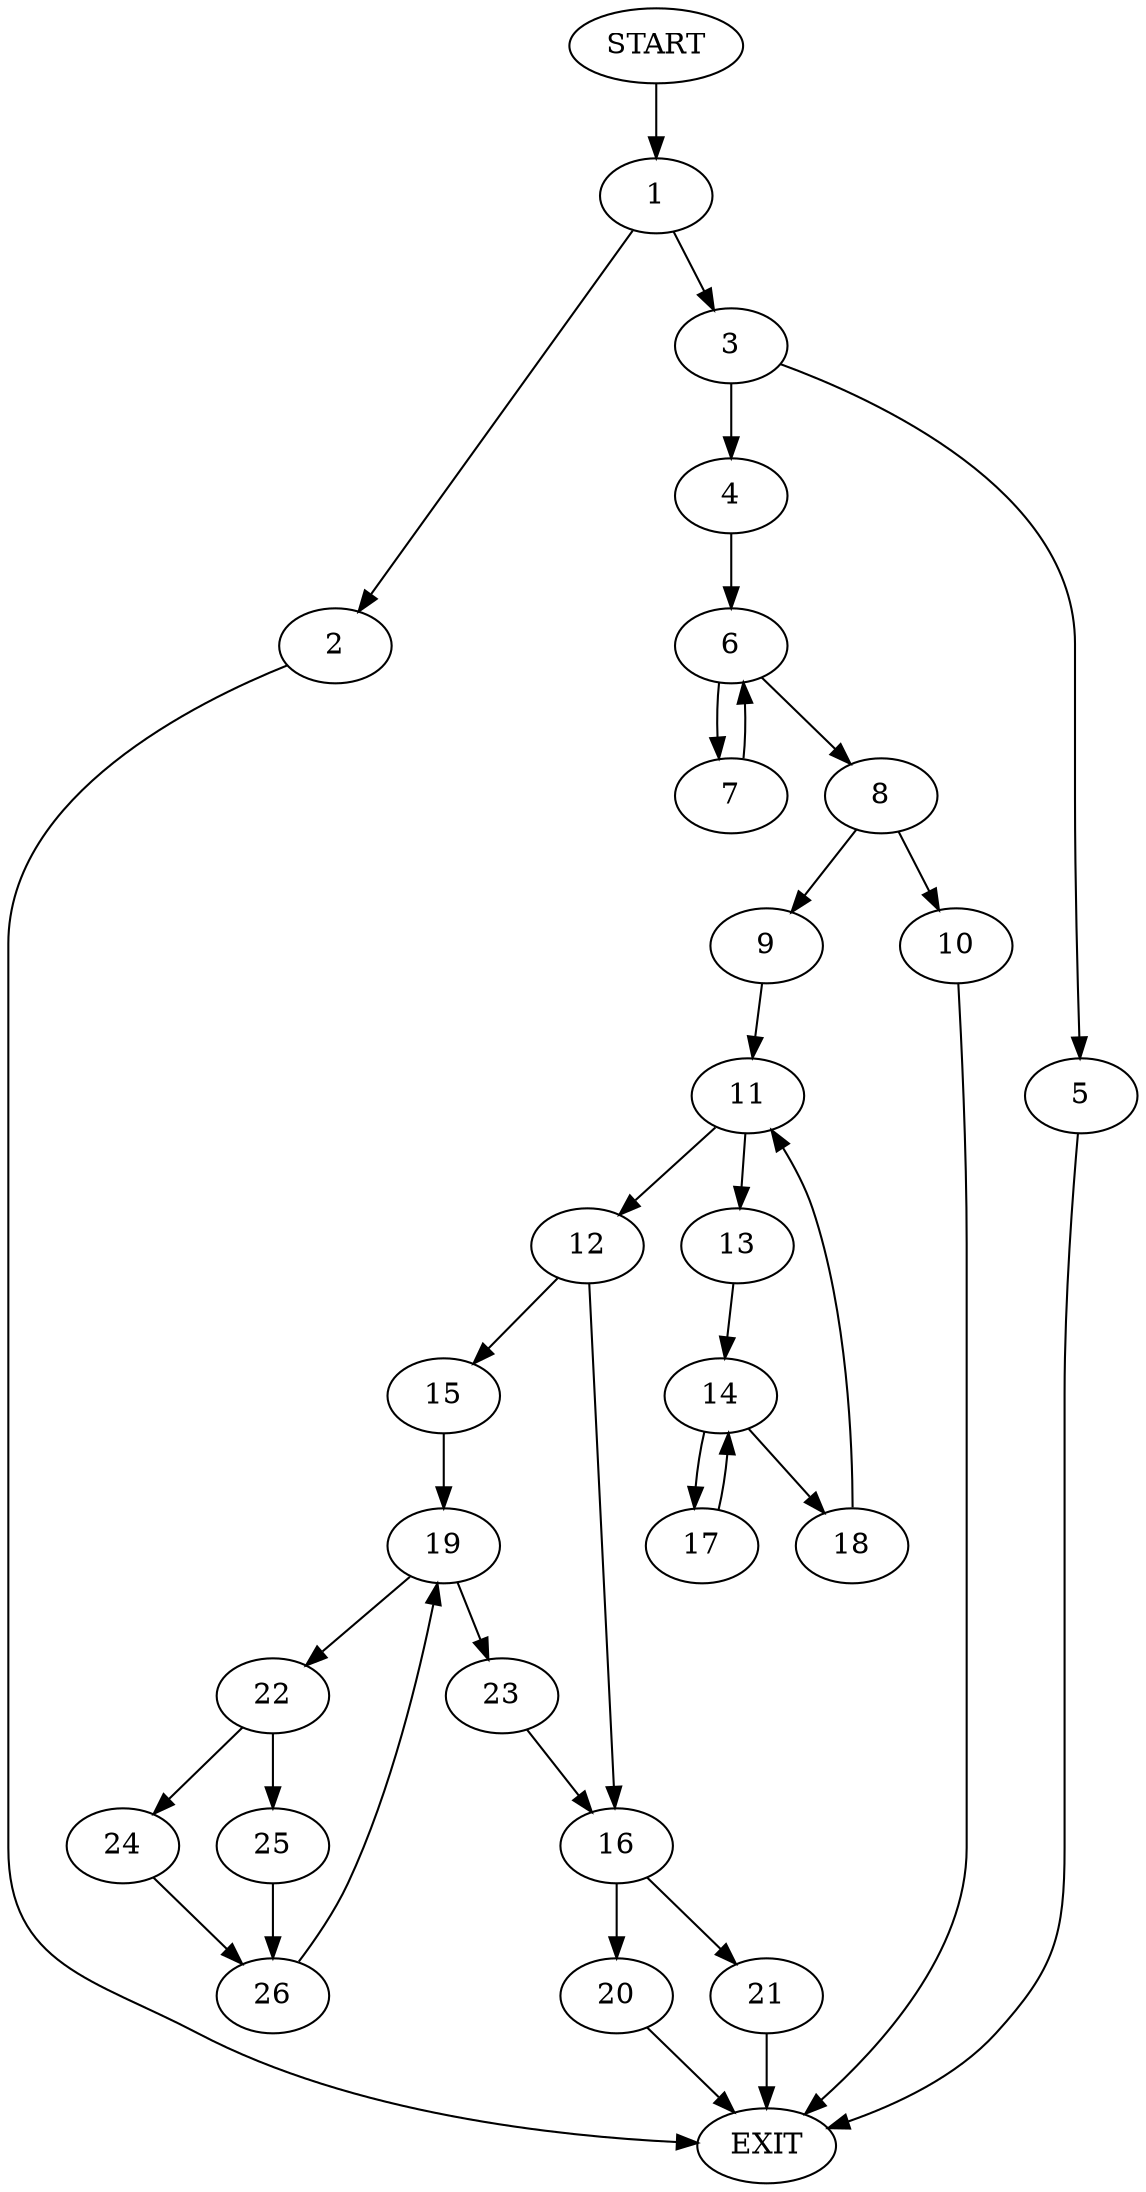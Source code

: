 digraph {
0 [label="START"]
27 [label="EXIT"]
0 -> 1
1 -> 2
1 -> 3
2 -> 27
3 -> 4
3 -> 5
5 -> 27
4 -> 6
6 -> 7
6 -> 8
8 -> 9
8 -> 10
7 -> 6
9 -> 11
10 -> 27
11 -> 12
11 -> 13
13 -> 14
12 -> 15
12 -> 16
14 -> 17
14 -> 18
17 -> 14
18 -> 11
15 -> 19
16 -> 20
16 -> 21
19 -> 22
19 -> 23
23 -> 16
22 -> 24
22 -> 25
25 -> 26
24 -> 26
26 -> 19
20 -> 27
21 -> 27
}
